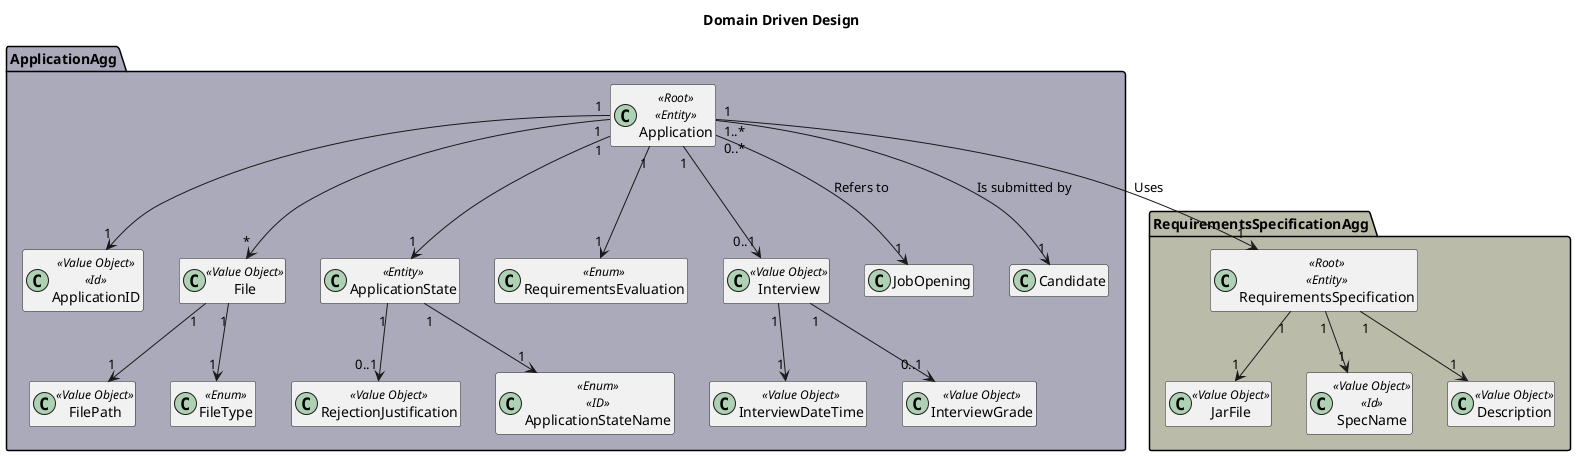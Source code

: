 @startuml
hide field
hide methods
title Domain Driven Design
skinparam linetype wavy

package RequirementsSpecificationAgg #bbbbaa {
    class RequirementsSpecification<<Root>><<Entity>> {
        - JarFile
        - SpecName
        - Description
    }

    class JarFile<<Value Object>>
    class SpecName<<Value Object>><<Id>>
    class Description<<Value Object>>

    RequirementsSpecification "1" --> "1" JarFile
    RequirementsSpecification "1" --> "1" SpecName
    RequirementsSpecification "1" --> "1" Description
}

package ApplicationAgg #aaaabb {
    class Application<<Root>><<Entity>> {
        - ApplicationID
        - ApplicationState
        - RequirementsEvaluation
    }

    class ApplicationID<<Value Object>><<Id>>
    class FilePath<<Value Object>>
    class File<<Value Object>>
    class FileType<<Enum>>
    class RejectionJustification<<Value Object>>
    class InterviewDateTime<<Value Object>>
    class ApplicationState<<Entity>>
    class ApplicationStateName<<Enum>><<ID>>
    class RequirementsEvaluation<<Enum>>
    class Interview<<Value Object>>
    class InterviewGrade<<Value Object>>

    Application "1" --> "1" ApplicationID
    Application "1" --> "1" ApplicationState
    ApplicationState "1" --> "1" ApplicationStateName
    ApplicationState "1" --> "0..1" RejectionJustification
    Application "1" --> "0..1" Interview
    Application "1" --> "*" File
    Application "1" --> "1" RequirementsEvaluation

    File "1" --> "1" FilePath
    File "1" --> "1" FileType
    Interview "1" --> "0..1" InterviewGrade
    Interview "1" --> "1" InterviewDateTime
    Application "0..*" --> "1" JobOpening : Refers to
    Application "1..*" --> "1" Candidate : Is submitted by
}

Application "1" --> "1" RequirementsSpecification : Uses
@enduml
